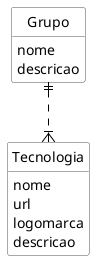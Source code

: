 @startuml modelo
hide circle
hide methods
hide empty members

skinparam class {
    BackgroundColor White
    ArrowColor Black
    BorderColor #505050
}

entity Grupo {
    nome
    descricao
}

entity Tecnologia {
    nome
    url
    logomarca
    descricao
}

Grupo ||..|{ Tecnologia

@enduml